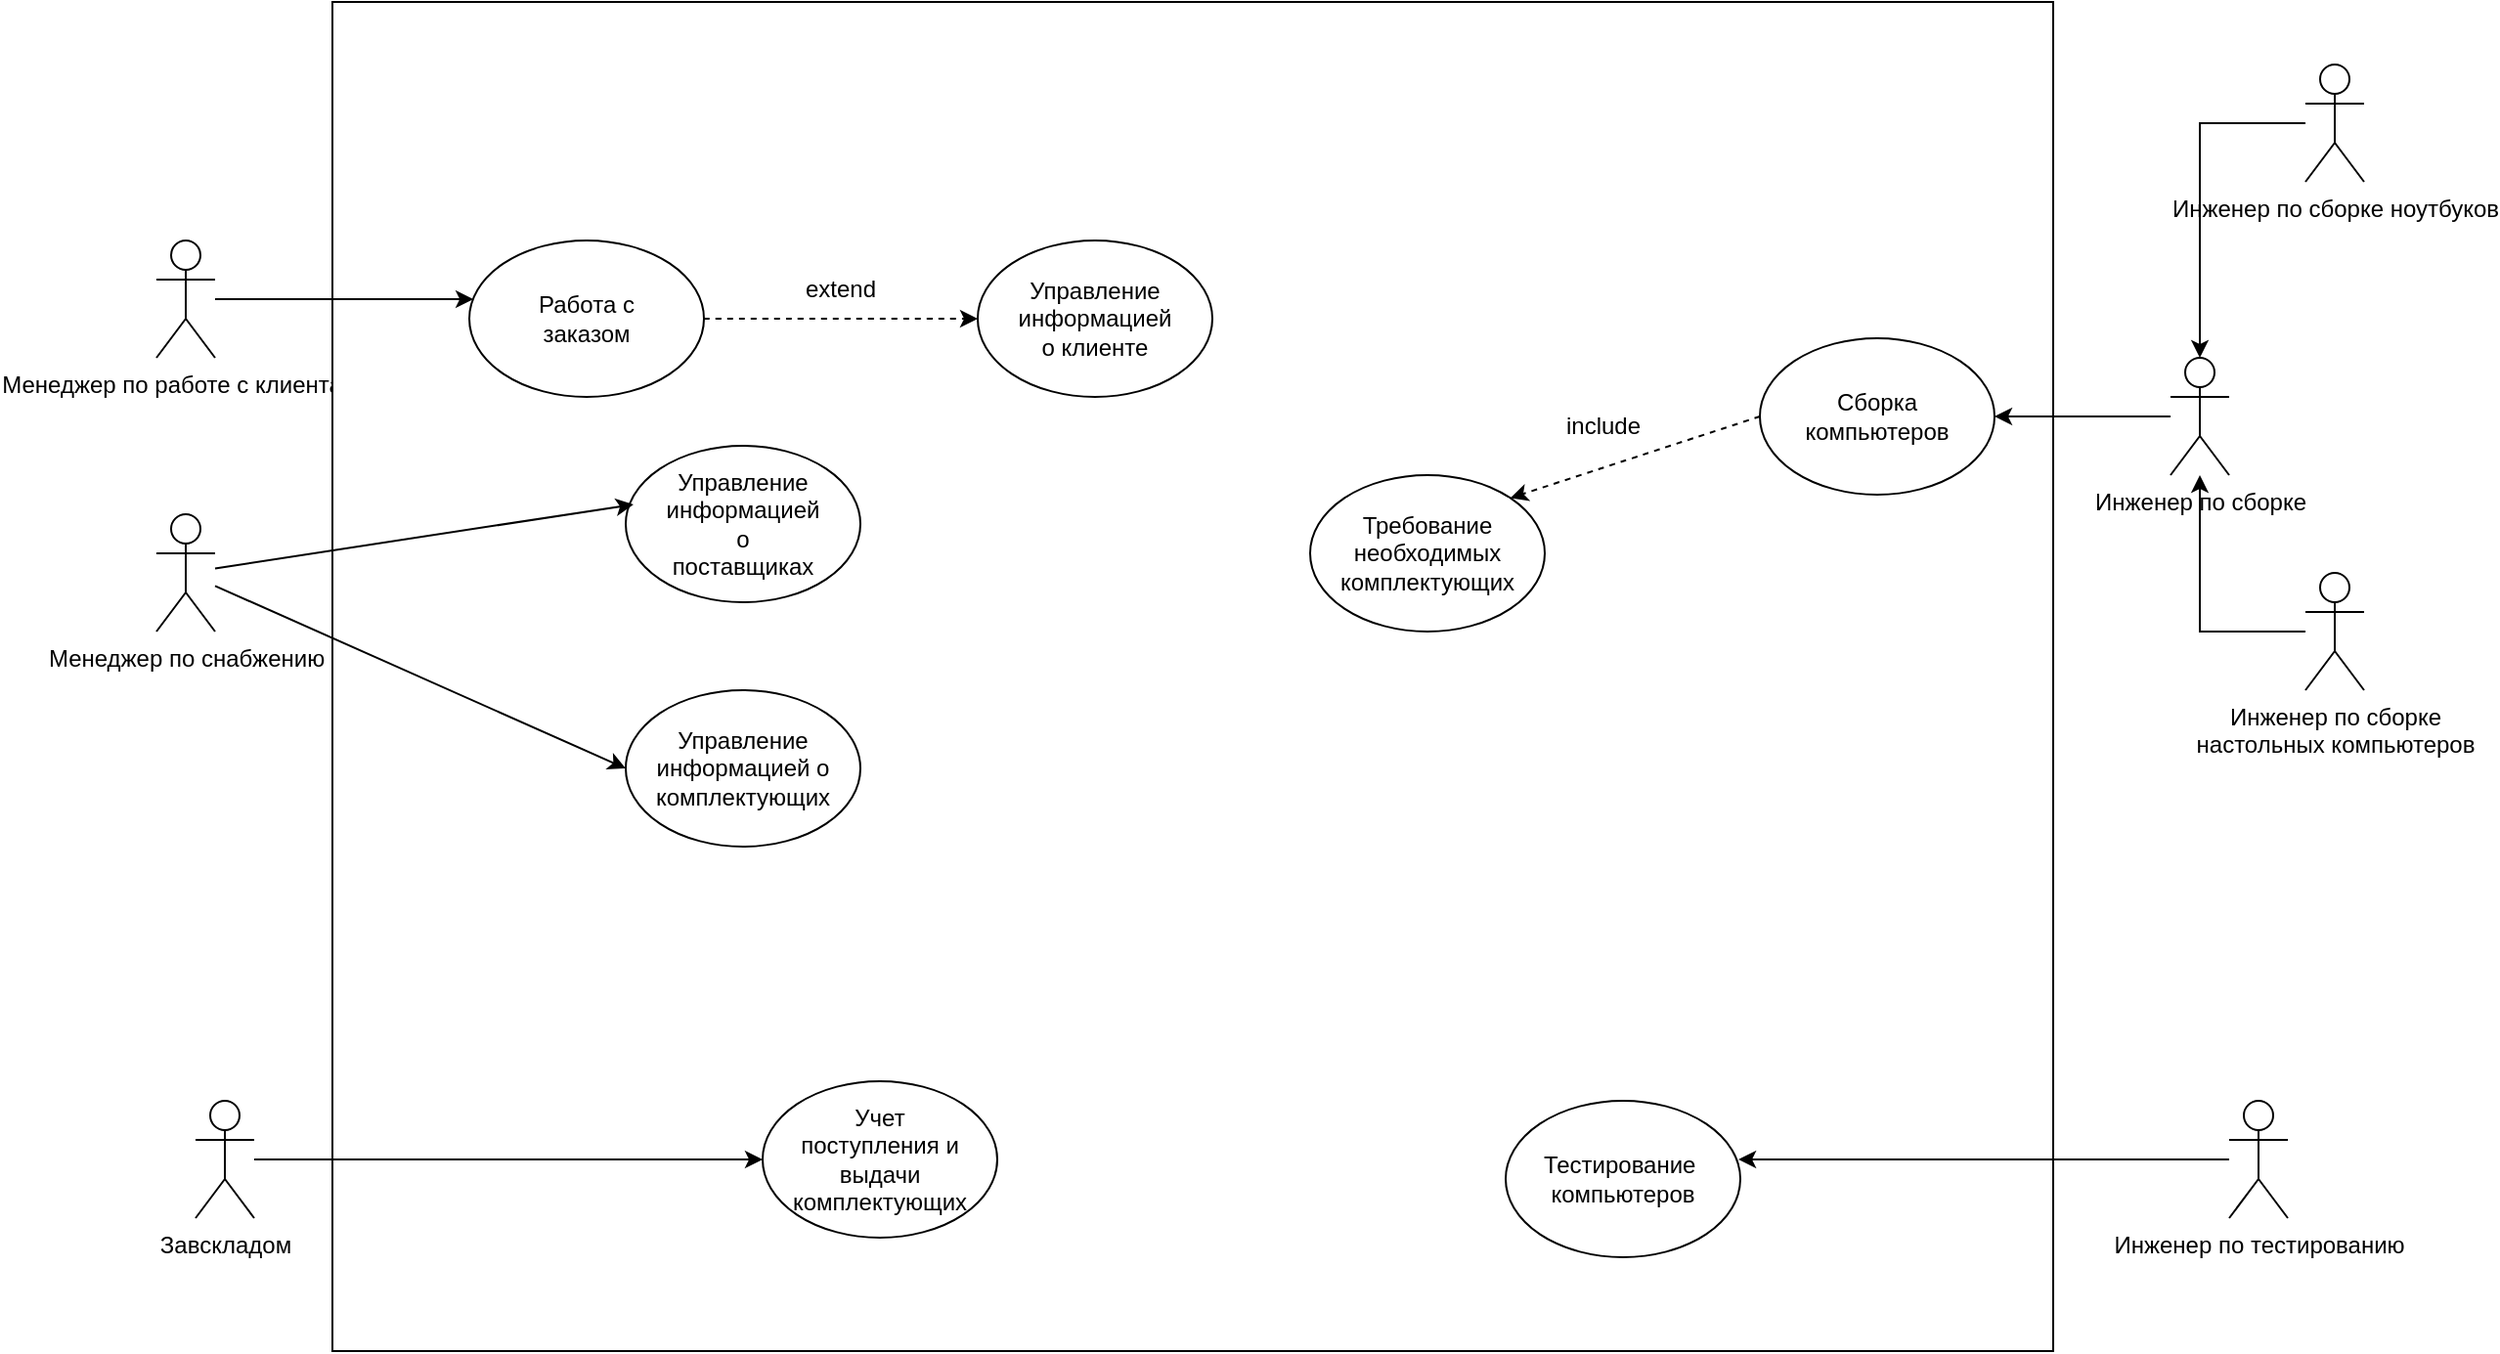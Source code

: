 <mxfile version="20.7.4" type="github">
  <diagram name="Page-1" id="e7e014a7-5840-1c2e-5031-d8a46d1fe8dd">
    <mxGraphModel dx="2555" dy="791" grid="1" gridSize="10" guides="1" tooltips="1" connect="1" arrows="1" fold="1" page="1" pageScale="1" pageWidth="1169" pageHeight="826" background="none" math="0" shadow="0">
      <root>
        <mxCell id="0" />
        <mxCell id="1" parent="0" />
        <mxCell id="jUbhNsKodZsq7LNCJfHS-41" value="Менеджер по работе с клиентами" style="shape=umlActor;verticalLabelPosition=bottom;verticalAlign=top;html=1;outlineConnect=0;rounded=0;" parent="1" vertex="1">
          <mxGeometry x="70" y="190" width="30" height="60" as="geometry" />
        </mxCell>
        <mxCell id="jUbhNsKodZsq7LNCJfHS-42" value="" style="rounded=0;whiteSpace=wrap;html=1;" parent="1" vertex="1">
          <mxGeometry x="160" y="68" width="880" height="690" as="geometry" />
        </mxCell>
        <mxCell id="jUbhNsKodZsq7LNCJfHS-47" value="Менеджер по снабжению" style="shape=umlActor;verticalLabelPosition=bottom;verticalAlign=top;html=1;outlineConnect=0;rounded=0;" parent="1" vertex="1">
          <mxGeometry x="70" y="330" width="30" height="60" as="geometry" />
        </mxCell>
        <mxCell id="DF0SZ1NYFLQ9D0NuBKpd-7" style="edgeStyle=orthogonalEdgeStyle;rounded=0;orthogonalLoop=1;jettySize=auto;html=1;entryX=0.5;entryY=0;entryDx=0;entryDy=0;entryPerimeter=0;" edge="1" parent="1" source="jUbhNsKodZsq7LNCJfHS-84" target="DF0SZ1NYFLQ9D0NuBKpd-2">
          <mxGeometry relative="1" as="geometry" />
        </mxCell>
        <mxCell id="jUbhNsKodZsq7LNCJfHS-84" value="Инженер по сборке ноутбуков" style="shape=umlActor;verticalLabelPosition=bottom;verticalAlign=top;html=1;outlineConnect=0;" parent="1" vertex="1">
          <mxGeometry x="1169" y="100" width="30" height="60" as="geometry" />
        </mxCell>
        <mxCell id="DF0SZ1NYFLQ9D0NuBKpd-8" style="edgeStyle=orthogonalEdgeStyle;rounded=0;orthogonalLoop=1;jettySize=auto;html=1;" edge="1" parent="1" source="DF0SZ1NYFLQ9D0NuBKpd-1" target="DF0SZ1NYFLQ9D0NuBKpd-2">
          <mxGeometry relative="1" as="geometry" />
        </mxCell>
        <mxCell id="DF0SZ1NYFLQ9D0NuBKpd-1" value="Инженер по сборке&lt;br&gt;настольных компьютеров" style="shape=umlActor;verticalLabelPosition=bottom;verticalAlign=top;html=1;outlineConnect=0;" vertex="1" parent="1">
          <mxGeometry x="1169" y="360" width="30" height="60" as="geometry" />
        </mxCell>
        <mxCell id="DF0SZ1NYFLQ9D0NuBKpd-15" style="edgeStyle=orthogonalEdgeStyle;rounded=0;orthogonalLoop=1;jettySize=auto;html=1;entryX=1;entryY=0.5;entryDx=0;entryDy=0;" edge="1" parent="1" source="DF0SZ1NYFLQ9D0NuBKpd-2" target="DF0SZ1NYFLQ9D0NuBKpd-11">
          <mxGeometry relative="1" as="geometry" />
        </mxCell>
        <mxCell id="DF0SZ1NYFLQ9D0NuBKpd-2" value="Инженер по сборке" style="shape=umlActor;verticalLabelPosition=bottom;verticalAlign=top;html=1;outlineConnect=0;" vertex="1" parent="1">
          <mxGeometry x="1100" y="250" width="30" height="60" as="geometry" />
        </mxCell>
        <mxCell id="DF0SZ1NYFLQ9D0NuBKpd-6" style="edgeStyle=orthogonalEdgeStyle;rounded=0;orthogonalLoop=1;jettySize=auto;html=1;entryX=0.992;entryY=0.375;entryDx=0;entryDy=0;entryPerimeter=0;" edge="1" parent="1" source="DF0SZ1NYFLQ9D0NuBKpd-3" target="DF0SZ1NYFLQ9D0NuBKpd-4">
          <mxGeometry relative="1" as="geometry" />
        </mxCell>
        <mxCell id="DF0SZ1NYFLQ9D0NuBKpd-3" value="Инженер по тестированию" style="shape=umlActor;verticalLabelPosition=bottom;verticalAlign=top;html=1;outlineConnect=0;" vertex="1" parent="1">
          <mxGeometry x="1130" y="630" width="30" height="60" as="geometry" />
        </mxCell>
        <mxCell id="DF0SZ1NYFLQ9D0NuBKpd-4" value="" style="ellipse;whiteSpace=wrap;html=1;" vertex="1" parent="1">
          <mxGeometry x="760" y="630" width="120" height="80" as="geometry" />
        </mxCell>
        <mxCell id="DF0SZ1NYFLQ9D0NuBKpd-5" value="Тестирование&amp;nbsp;&lt;br&gt;компьютеров" style="text;html=1;strokeColor=none;fillColor=none;align=center;verticalAlign=middle;whiteSpace=wrap;rounded=0;" vertex="1" parent="1">
          <mxGeometry x="790" y="655" width="60" height="30" as="geometry" />
        </mxCell>
        <mxCell id="DF0SZ1NYFLQ9D0NuBKpd-11" value="" style="ellipse;whiteSpace=wrap;html=1;" vertex="1" parent="1">
          <mxGeometry x="890" y="240" width="120" height="80" as="geometry" />
        </mxCell>
        <mxCell id="DF0SZ1NYFLQ9D0NuBKpd-12" value="" style="endArrow=classic;html=1;rounded=0;dashed=1;fontSize=12;curved=1;exitX=0;exitY=0.5;exitDx=0;exitDy=0;entryX=1;entryY=0;entryDx=0;entryDy=0;" edge="1" parent="1" source="DF0SZ1NYFLQ9D0NuBKpd-11" target="DF0SZ1NYFLQ9D0NuBKpd-13">
          <mxGeometry width="50" height="50" relative="1" as="geometry">
            <mxPoint x="520" y="440" as="sourcePoint" />
            <mxPoint x="610" y="370" as="targetPoint" />
          </mxGeometry>
        </mxCell>
        <mxCell id="DF0SZ1NYFLQ9D0NuBKpd-13" value="" style="ellipse;whiteSpace=wrap;html=1;" vertex="1" parent="1">
          <mxGeometry x="660" y="310" width="120" height="80" as="geometry" />
        </mxCell>
        <mxCell id="DF0SZ1NYFLQ9D0NuBKpd-14" value="Требование необходимых комплектующих" style="text;html=1;strokeColor=none;fillColor=none;align=center;verticalAlign=middle;whiteSpace=wrap;rounded=0;" vertex="1" parent="1">
          <mxGeometry x="690" y="335" width="60" height="30" as="geometry" />
        </mxCell>
        <mxCell id="DF0SZ1NYFLQ9D0NuBKpd-16" value="Сборка компьютеров" style="text;html=1;strokeColor=none;fillColor=none;align=center;verticalAlign=middle;whiteSpace=wrap;rounded=0;" vertex="1" parent="1">
          <mxGeometry x="920" y="265" width="60" height="30" as="geometry" />
        </mxCell>
        <mxCell id="DF0SZ1NYFLQ9D0NuBKpd-17" value="include" style="text;html=1;strokeColor=none;fillColor=none;align=center;verticalAlign=middle;whiteSpace=wrap;rounded=0;" vertex="1" parent="1">
          <mxGeometry x="780" y="270" width="60" height="30" as="geometry" />
        </mxCell>
        <mxCell id="DF0SZ1NYFLQ9D0NuBKpd-18" value="" style="ellipse;whiteSpace=wrap;html=1;" vertex="1" parent="1">
          <mxGeometry x="230" y="190" width="120" height="80" as="geometry" />
        </mxCell>
        <mxCell id="DF0SZ1NYFLQ9D0NuBKpd-19" style="edgeStyle=orthogonalEdgeStyle;rounded=0;orthogonalLoop=1;jettySize=auto;html=1;entryX=0.017;entryY=0.375;entryDx=0;entryDy=0;entryPerimeter=0;" edge="1" parent="1" source="jUbhNsKodZsq7LNCJfHS-41" target="DF0SZ1NYFLQ9D0NuBKpd-18">
          <mxGeometry relative="1" as="geometry" />
        </mxCell>
        <mxCell id="DF0SZ1NYFLQ9D0NuBKpd-20" value="Работа с заказом" style="text;html=1;strokeColor=none;fillColor=none;align=center;verticalAlign=middle;whiteSpace=wrap;rounded=0;" vertex="1" parent="1">
          <mxGeometry x="260" y="215" width="60" height="30" as="geometry" />
        </mxCell>
        <mxCell id="DF0SZ1NYFLQ9D0NuBKpd-21" value="" style="ellipse;whiteSpace=wrap;html=1;" vertex="1" parent="1">
          <mxGeometry x="490" y="190" width="120" height="80" as="geometry" />
        </mxCell>
        <mxCell id="DF0SZ1NYFLQ9D0NuBKpd-22" value="" style="endArrow=classic;html=1;rounded=0;dashed=1;fontSize=12;curved=1;exitX=1;exitY=0.5;exitDx=0;exitDy=0;entryX=0;entryY=0.5;entryDx=0;entryDy=0;" edge="1" parent="1" source="DF0SZ1NYFLQ9D0NuBKpd-18" target="DF0SZ1NYFLQ9D0NuBKpd-21">
          <mxGeometry width="50" height="50" relative="1" as="geometry">
            <mxPoint x="520" y="440" as="sourcePoint" />
            <mxPoint x="610" y="370" as="targetPoint" />
          </mxGeometry>
        </mxCell>
        <mxCell id="DF0SZ1NYFLQ9D0NuBKpd-23" value="extend" style="text;html=1;strokeColor=none;fillColor=none;align=center;verticalAlign=middle;whiteSpace=wrap;rounded=0;" vertex="1" parent="1">
          <mxGeometry x="390" y="200" width="60" height="30" as="geometry" />
        </mxCell>
        <mxCell id="DF0SZ1NYFLQ9D0NuBKpd-24" value="Управление информацией о клиенте" style="text;html=1;strokeColor=none;fillColor=none;align=center;verticalAlign=middle;whiteSpace=wrap;rounded=0;" vertex="1" parent="1">
          <mxGeometry x="520" y="215" width="60" height="30" as="geometry" />
        </mxCell>
        <mxCell id="DF0SZ1NYFLQ9D0NuBKpd-25" value="" style="ellipse;whiteSpace=wrap;html=1;" vertex="1" parent="1">
          <mxGeometry x="310" y="295" width="120" height="80" as="geometry" />
        </mxCell>
        <mxCell id="DF0SZ1NYFLQ9D0NuBKpd-26" value="Управление информацией о поставщиках" style="text;html=1;strokeColor=none;fillColor=none;align=center;verticalAlign=middle;whiteSpace=wrap;rounded=0;" vertex="1" parent="1">
          <mxGeometry x="340" y="320" width="60" height="30" as="geometry" />
        </mxCell>
        <mxCell id="DF0SZ1NYFLQ9D0NuBKpd-30" value="" style="endArrow=classic;html=1;rounded=0;entryX=0.033;entryY=0.375;entryDx=0;entryDy=0;entryPerimeter=0;" edge="1" parent="1" source="jUbhNsKodZsq7LNCJfHS-47" target="DF0SZ1NYFLQ9D0NuBKpd-25">
          <mxGeometry width="50" height="50" relative="1" as="geometry">
            <mxPoint x="530" y="360" as="sourcePoint" />
            <mxPoint x="580" y="310" as="targetPoint" />
          </mxGeometry>
        </mxCell>
        <mxCell id="DF0SZ1NYFLQ9D0NuBKpd-31" value="" style="endArrow=classic;html=1;rounded=0;entryX=0;entryY=0.5;entryDx=0;entryDy=0;" edge="1" parent="1" source="jUbhNsKodZsq7LNCJfHS-47" target="DF0SZ1NYFLQ9D0NuBKpd-32">
          <mxGeometry width="50" height="50" relative="1" as="geometry">
            <mxPoint x="530" y="360" as="sourcePoint" />
            <mxPoint x="100" y="470" as="targetPoint" />
          </mxGeometry>
        </mxCell>
        <mxCell id="DF0SZ1NYFLQ9D0NuBKpd-32" value="" style="ellipse;whiteSpace=wrap;html=1;" vertex="1" parent="1">
          <mxGeometry x="310" y="420" width="120" height="80" as="geometry" />
        </mxCell>
        <mxCell id="DF0SZ1NYFLQ9D0NuBKpd-33" value="Управление информацией о комплектующих" style="text;html=1;strokeColor=none;fillColor=none;align=center;verticalAlign=middle;whiteSpace=wrap;rounded=0;" vertex="1" parent="1">
          <mxGeometry x="340" y="445" width="60" height="30" as="geometry" />
        </mxCell>
        <mxCell id="DF0SZ1NYFLQ9D0NuBKpd-34" value="Завскладом" style="shape=umlActor;verticalLabelPosition=bottom;verticalAlign=top;html=1;outlineConnect=0;" vertex="1" parent="1">
          <mxGeometry x="90" y="630" width="30" height="60" as="geometry" />
        </mxCell>
        <mxCell id="DF0SZ1NYFLQ9D0NuBKpd-37" value="" style="ellipse;whiteSpace=wrap;html=1;" vertex="1" parent="1">
          <mxGeometry x="380" y="620" width="120" height="80" as="geometry" />
        </mxCell>
        <mxCell id="DF0SZ1NYFLQ9D0NuBKpd-38" value="Учет поступления и выдачи комплектующих" style="text;html=1;strokeColor=none;fillColor=none;align=center;verticalAlign=middle;whiteSpace=wrap;rounded=0;" vertex="1" parent="1">
          <mxGeometry x="410" y="645" width="60" height="30" as="geometry" />
        </mxCell>
        <mxCell id="DF0SZ1NYFLQ9D0NuBKpd-39" value="" style="endArrow=classic;html=1;rounded=0;entryX=0;entryY=0.5;entryDx=0;entryDy=0;" edge="1" parent="1" source="DF0SZ1NYFLQ9D0NuBKpd-34" target="DF0SZ1NYFLQ9D0NuBKpd-37">
          <mxGeometry width="50" height="50" relative="1" as="geometry">
            <mxPoint x="560" y="440" as="sourcePoint" />
            <mxPoint x="610" y="390" as="targetPoint" />
          </mxGeometry>
        </mxCell>
      </root>
    </mxGraphModel>
  </diagram>
</mxfile>
